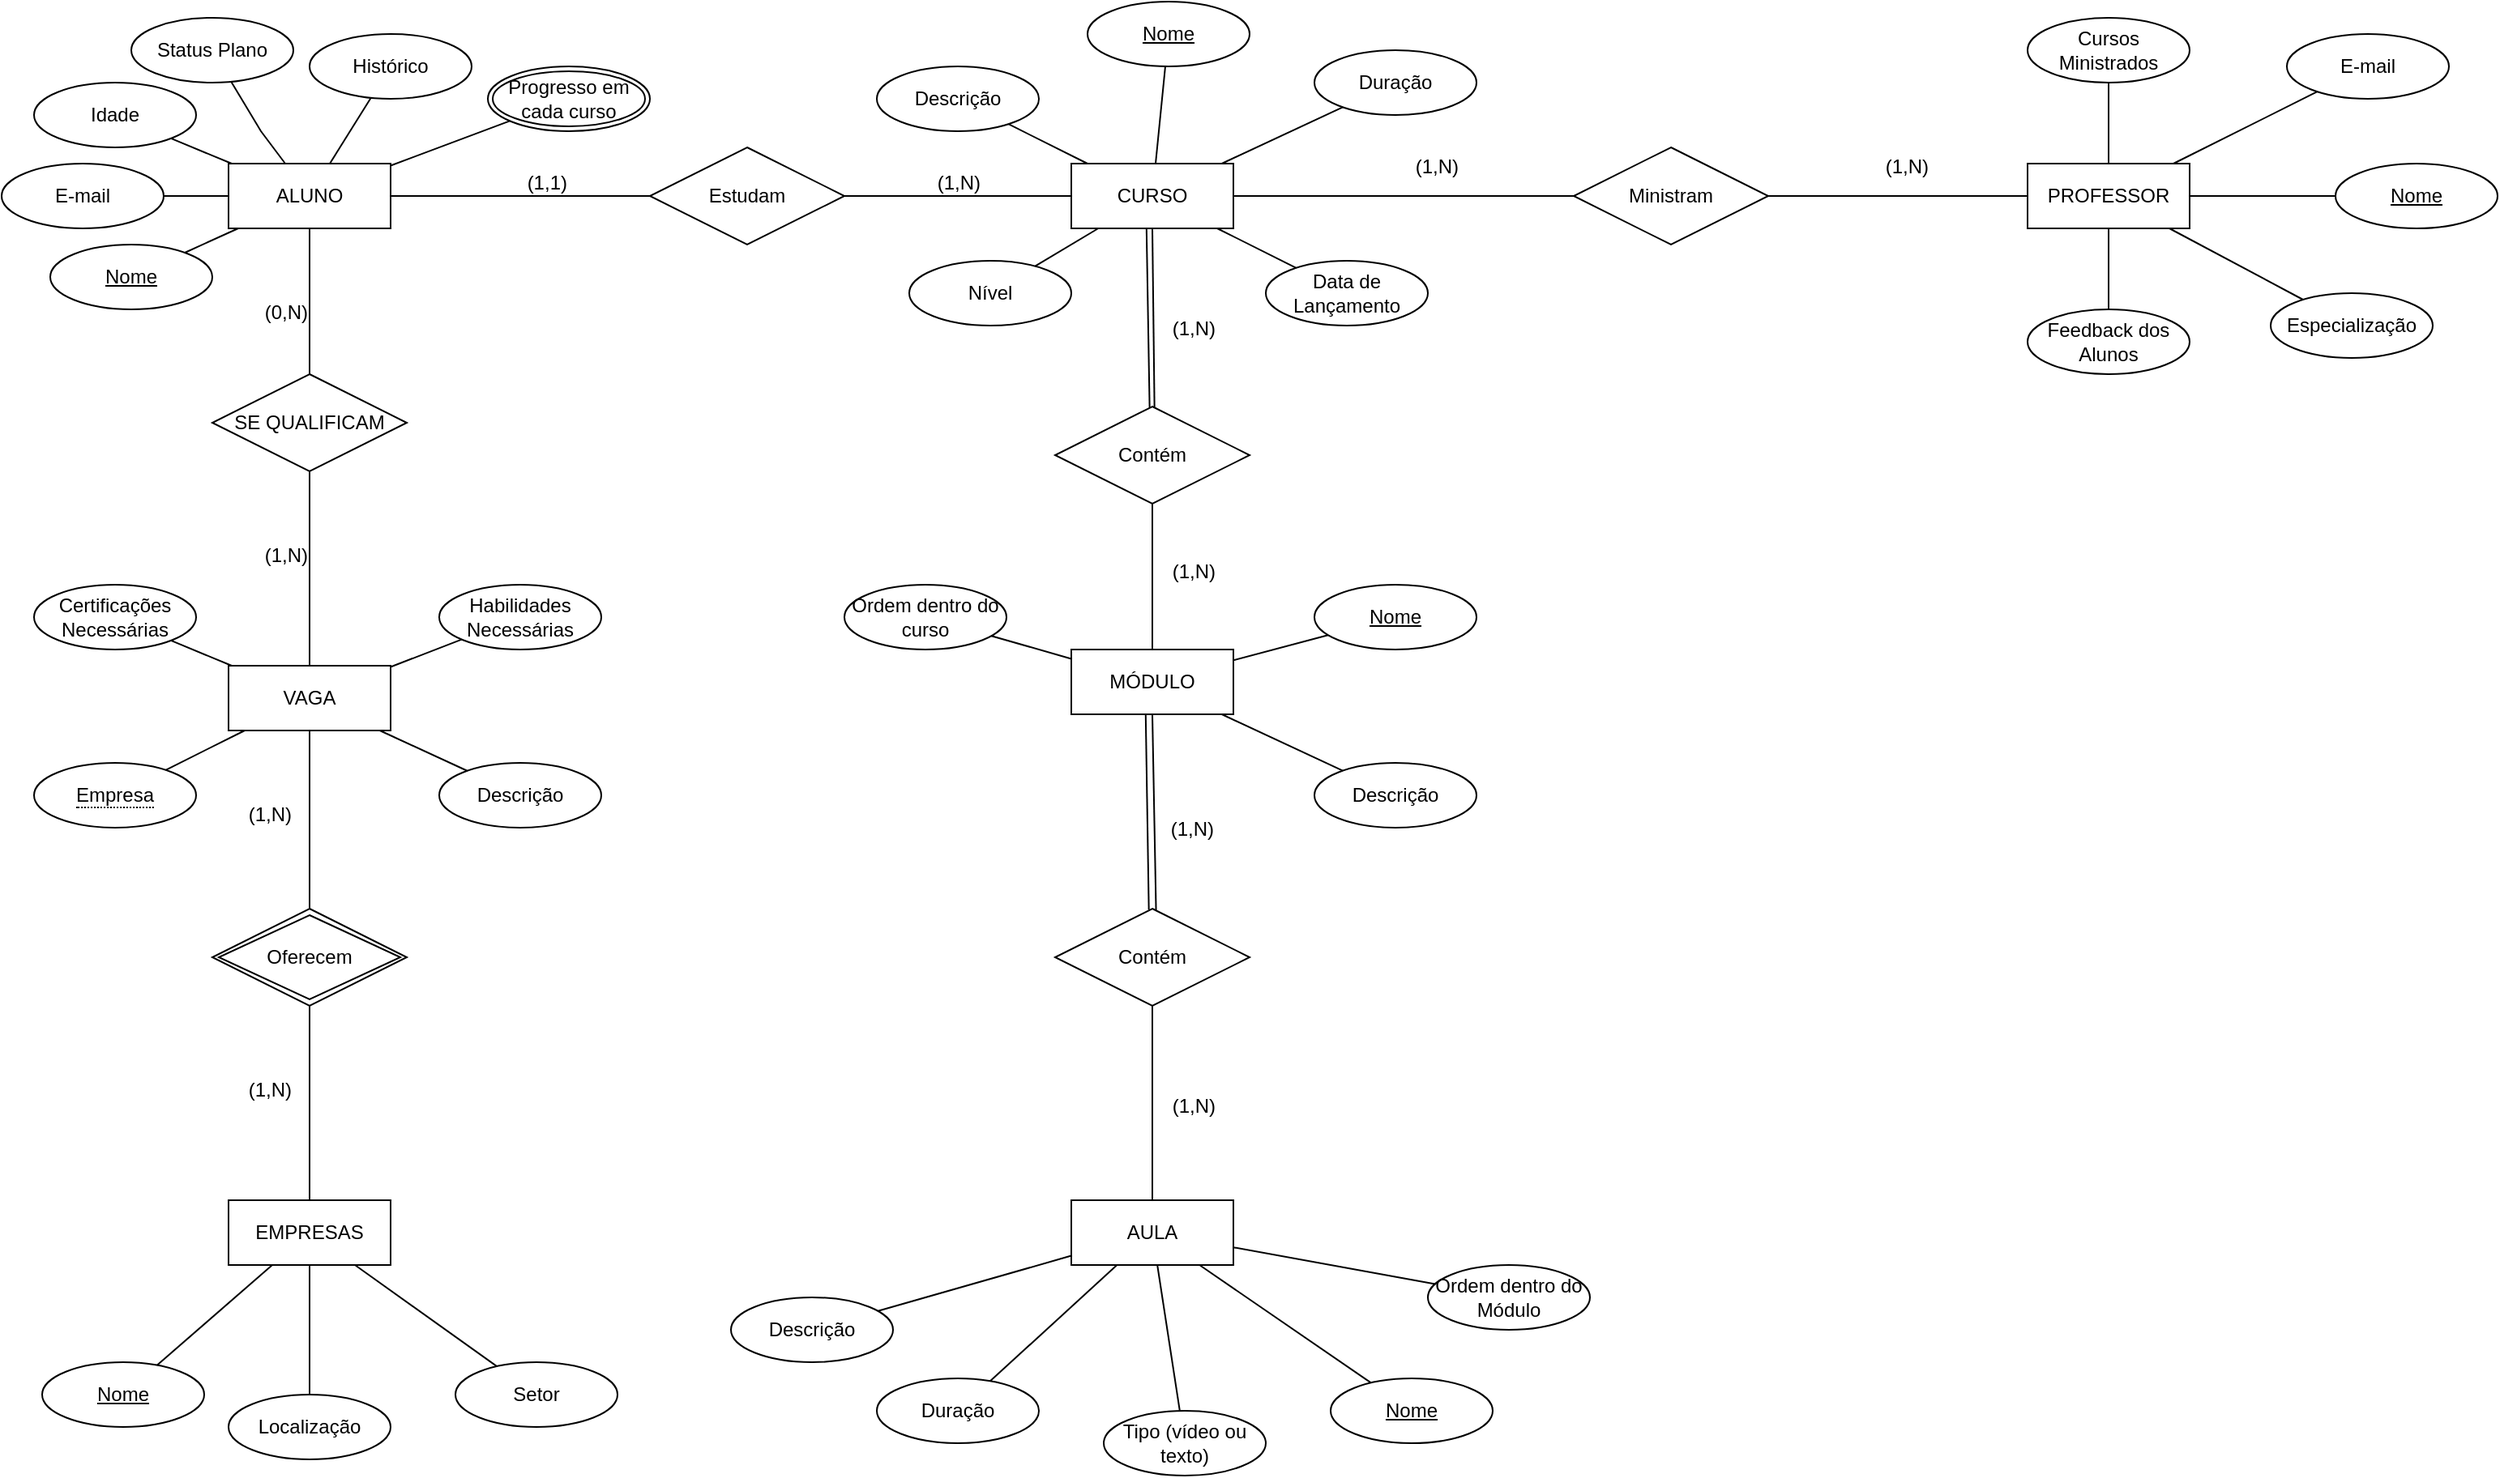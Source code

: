 <mxfile version="24.7.16">
  <diagram id="R2lEEEUBdFMjLlhIrx00" name="Page-1">
    <mxGraphModel dx="340" dy="366" grid="1" gridSize="10" guides="1" tooltips="1" connect="1" arrows="1" fold="1" page="1" pageScale="1" pageWidth="850" pageHeight="1100" math="0" shadow="0" extFonts="Permanent Marker^https://fonts.googleapis.com/css?family=Permanent+Marker">
      <root>
        <mxCell id="0" />
        <mxCell id="1" parent="0" />
        <mxCell id="FF8oIaPpPTEZRq6Hy1B0-1" value="&lt;div&gt;ALUNO&lt;/div&gt;" style="whiteSpace=wrap;html=1;align=center;" parent="1" vertex="1">
          <mxGeometry x="200" y="130" width="100" height="40" as="geometry" />
        </mxCell>
        <mxCell id="FF8oIaPpPTEZRq6Hy1B0-8" value="E-mail" style="ellipse;whiteSpace=wrap;html=1;align=center;" parent="1" vertex="1">
          <mxGeometry x="60" y="130" width="100" height="40" as="geometry" />
        </mxCell>
        <mxCell id="FF8oIaPpPTEZRq6Hy1B0-9" value="Idade" style="ellipse;whiteSpace=wrap;html=1;align=center;" parent="1" vertex="1">
          <mxGeometry x="80" y="80" width="100" height="40" as="geometry" />
        </mxCell>
        <mxCell id="FF8oIaPpPTEZRq6Hy1B0-10" value="Status Plano" style="ellipse;whiteSpace=wrap;html=1;align=center;" parent="1" vertex="1">
          <mxGeometry x="140" y="40" width="100" height="40" as="geometry" />
        </mxCell>
        <mxCell id="FF8oIaPpPTEZRq6Hy1B0-11" value="Histórico" style="ellipse;whiteSpace=wrap;html=1;align=center;" parent="1" vertex="1">
          <mxGeometry x="250" y="50" width="100" height="40" as="geometry" />
        </mxCell>
        <mxCell id="FF8oIaPpPTEZRq6Hy1B0-13" value="" style="endArrow=none;html=1;rounded=0;" parent="1" target="FF8oIaPpPTEZRq6Hy1B0-1" edge="1" source="FF8oIaPpPTEZRq6Hy1B0-151">
          <mxGeometry relative="1" as="geometry">
            <mxPoint x="180" y="200.0" as="sourcePoint" />
            <mxPoint x="410" y="199.5" as="targetPoint" />
          </mxGeometry>
        </mxCell>
        <mxCell id="FF8oIaPpPTEZRq6Hy1B0-17" value="" style="endArrow=none;html=1;rounded=0;" parent="1" target="FF8oIaPpPTEZRq6Hy1B0-1" edge="1" source="FF8oIaPpPTEZRq6Hy1B0-8">
          <mxGeometry relative="1" as="geometry">
            <mxPoint x="170" y="150" as="sourcePoint" />
            <mxPoint x="190" y="150" as="targetPoint" />
          </mxGeometry>
        </mxCell>
        <mxCell id="FF8oIaPpPTEZRq6Hy1B0-21" value="" style="endArrow=none;html=1;rounded=0;" parent="1" source="FF8oIaPpPTEZRq6Hy1B0-10" target="FF8oIaPpPTEZRq6Hy1B0-1" edge="1">
          <mxGeometry relative="1" as="geometry">
            <mxPoint x="250" y="100" as="sourcePoint" />
            <mxPoint x="390" y="99.5" as="targetPoint" />
            <Array as="points">
              <mxPoint x="220" y="110" />
            </Array>
          </mxGeometry>
        </mxCell>
        <mxCell id="FF8oIaPpPTEZRq6Hy1B0-42" value="Estudam" style="shape=rhombus;perimeter=rhombusPerimeter;whiteSpace=wrap;html=1;align=center;" parent="1" vertex="1">
          <mxGeometry x="460" y="120" width="120" height="60" as="geometry" />
        </mxCell>
        <mxCell id="FF8oIaPpPTEZRq6Hy1B0-43" value="" style="endArrow=none;html=1;rounded=0;" parent="1" source="FF8oIaPpPTEZRq6Hy1B0-42" target="FF8oIaPpPTEZRq6Hy1B0-1" edge="1">
          <mxGeometry relative="1" as="geometry">
            <mxPoint x="350" y="210" as="sourcePoint" />
            <mxPoint x="510" y="210" as="targetPoint" />
          </mxGeometry>
        </mxCell>
        <mxCell id="FF8oIaPpPTEZRq6Hy1B0-44" value="&lt;div&gt;(1,1)&lt;/div&gt;" style="resizable=0;html=1;whiteSpace=wrap;align=right;verticalAlign=bottom;" parent="FF8oIaPpPTEZRq6Hy1B0-43" connectable="0" vertex="1">
          <mxGeometry x="1" relative="1" as="geometry">
            <mxPoint x="110" as="offset" />
          </mxGeometry>
        </mxCell>
        <mxCell id="FF8oIaPpPTEZRq6Hy1B0-45" value="CURSO" style="whiteSpace=wrap;html=1;align=center;" parent="1" vertex="1">
          <mxGeometry x="720" y="130" width="100" height="40" as="geometry" />
        </mxCell>
        <mxCell id="FF8oIaPpPTEZRq6Hy1B0-55" value="Nome" style="ellipse;whiteSpace=wrap;html=1;align=center;fontStyle=4;" parent="1" vertex="1">
          <mxGeometry x="730" y="30" width="100" height="40" as="geometry" />
        </mxCell>
        <mxCell id="FF8oIaPpPTEZRq6Hy1B0-56" value="Descrição" style="ellipse;whiteSpace=wrap;html=1;align=center;" parent="1" vertex="1">
          <mxGeometry x="600" y="70" width="100" height="40" as="geometry" />
        </mxCell>
        <mxCell id="FF8oIaPpPTEZRq6Hy1B0-57" value="Nível" style="ellipse;whiteSpace=wrap;html=1;align=center;" parent="1" vertex="1">
          <mxGeometry x="620" y="190" width="100" height="40" as="geometry" />
        </mxCell>
        <mxCell id="FF8oIaPpPTEZRq6Hy1B0-58" value="Data de Lançamento" style="ellipse;whiteSpace=wrap;html=1;align=center;" parent="1" vertex="1">
          <mxGeometry x="840" y="190" width="100" height="40" as="geometry" />
        </mxCell>
        <mxCell id="FF8oIaPpPTEZRq6Hy1B0-59" value="Duração" style="ellipse;whiteSpace=wrap;html=1;align=center;" parent="1" vertex="1">
          <mxGeometry x="870" y="60" width="100" height="40" as="geometry" />
        </mxCell>
        <mxCell id="FF8oIaPpPTEZRq6Hy1B0-66" value="" style="endArrow=none;html=1;rounded=0;" parent="1" source="FF8oIaPpPTEZRq6Hy1B0-55" target="FF8oIaPpPTEZRq6Hy1B0-45" edge="1">
          <mxGeometry relative="1" as="geometry">
            <mxPoint x="420" y="410" as="sourcePoint" />
            <mxPoint x="580" y="410" as="targetPoint" />
          </mxGeometry>
        </mxCell>
        <mxCell id="FF8oIaPpPTEZRq6Hy1B0-67" value="" style="endArrow=none;html=1;rounded=0;" parent="1" source="FF8oIaPpPTEZRq6Hy1B0-56" target="FF8oIaPpPTEZRq6Hy1B0-45" edge="1">
          <mxGeometry relative="1" as="geometry">
            <mxPoint x="482" y="432" as="sourcePoint" />
            <mxPoint x="514" y="450" as="targetPoint" />
          </mxGeometry>
        </mxCell>
        <mxCell id="FF8oIaPpPTEZRq6Hy1B0-68" value="" style="endArrow=none;html=1;rounded=0;" parent="1" source="FF8oIaPpPTEZRq6Hy1B0-57" target="FF8oIaPpPTEZRq6Hy1B0-45" edge="1">
          <mxGeometry relative="1" as="geometry">
            <mxPoint x="492" y="442" as="sourcePoint" />
            <mxPoint x="524" y="460" as="targetPoint" />
          </mxGeometry>
        </mxCell>
        <mxCell id="FF8oIaPpPTEZRq6Hy1B0-69" value="" style="endArrow=none;html=1;rounded=0;" parent="1" source="FF8oIaPpPTEZRq6Hy1B0-45" target="FF8oIaPpPTEZRq6Hy1B0-59" edge="1">
          <mxGeometry relative="1" as="geometry">
            <mxPoint x="502" y="452" as="sourcePoint" />
            <mxPoint x="534" y="470" as="targetPoint" />
          </mxGeometry>
        </mxCell>
        <mxCell id="FF8oIaPpPTEZRq6Hy1B0-73" value="Ministram" style="shape=rhombus;perimeter=rhombusPerimeter;whiteSpace=wrap;html=1;align=center;" parent="1" vertex="1">
          <mxGeometry x="1030" y="120" width="120" height="60" as="geometry" />
        </mxCell>
        <mxCell id="FF8oIaPpPTEZRq6Hy1B0-74" value="" style="endArrow=none;html=1;rounded=0;" parent="1" source="FF8oIaPpPTEZRq6Hy1B0-73" target="FF8oIaPpPTEZRq6Hy1B0-45" edge="1">
          <mxGeometry relative="1" as="geometry">
            <mxPoint x="750" y="410" as="sourcePoint" />
            <mxPoint x="910" y="410" as="targetPoint" />
          </mxGeometry>
        </mxCell>
        <mxCell id="FF8oIaPpPTEZRq6Hy1B0-75" value="(1,N)" style="resizable=0;html=1;whiteSpace=wrap;align=right;verticalAlign=bottom;" parent="FF8oIaPpPTEZRq6Hy1B0-74" connectable="0" vertex="1">
          <mxGeometry x="1" relative="1" as="geometry">
            <mxPoint x="140" y="-10" as="offset" />
          </mxGeometry>
        </mxCell>
        <mxCell id="FF8oIaPpPTEZRq6Hy1B0-76" value="PROFESSOR" style="whiteSpace=wrap;html=1;align=center;" parent="1" vertex="1">
          <mxGeometry x="1310" y="130" width="100" height="40" as="geometry" />
        </mxCell>
        <mxCell id="FF8oIaPpPTEZRq6Hy1B0-77" value="" style="endArrow=none;html=1;rounded=0;entryX=0;entryY=0.5;entryDx=0;entryDy=0;exitX=1;exitY=0.5;exitDx=0;exitDy=0;" parent="1" source="FF8oIaPpPTEZRq6Hy1B0-73" target="FF8oIaPpPTEZRq6Hy1B0-76" edge="1">
          <mxGeometry relative="1" as="geometry">
            <mxPoint x="880" y="410" as="sourcePoint" />
            <mxPoint x="1040" y="410" as="targetPoint" />
          </mxGeometry>
        </mxCell>
        <mxCell id="FF8oIaPpPTEZRq6Hy1B0-78" value="(1,N)" style="resizable=0;html=1;whiteSpace=wrap;align=right;verticalAlign=bottom;" parent="FF8oIaPpPTEZRq6Hy1B0-77" connectable="0" vertex="1">
          <mxGeometry x="1" relative="1" as="geometry">
            <mxPoint x="-60" y="-10" as="offset" />
          </mxGeometry>
        </mxCell>
        <mxCell id="FF8oIaPpPTEZRq6Hy1B0-79" value="Nome" style="ellipse;whiteSpace=wrap;html=1;align=center;fontStyle=4;" parent="1" vertex="1">
          <mxGeometry x="1500" y="130" width="100" height="40" as="geometry" />
        </mxCell>
        <mxCell id="FF8oIaPpPTEZRq6Hy1B0-80" value="Cursos Ministrados" style="ellipse;whiteSpace=wrap;html=1;align=center;" parent="1" vertex="1">
          <mxGeometry x="1310" y="40" width="100" height="40" as="geometry" />
        </mxCell>
        <mxCell id="FF8oIaPpPTEZRq6Hy1B0-81" value="Especialização" style="ellipse;whiteSpace=wrap;html=1;align=center;" parent="1" vertex="1">
          <mxGeometry x="1460" y="210" width="100" height="40" as="geometry" />
        </mxCell>
        <mxCell id="FF8oIaPpPTEZRq6Hy1B0-82" value="Feedback dos Alunos" style="ellipse;whiteSpace=wrap;html=1;align=center;" parent="1" vertex="1">
          <mxGeometry x="1310" y="220" width="100" height="40" as="geometry" />
        </mxCell>
        <mxCell id="FF8oIaPpPTEZRq6Hy1B0-83" value="E-mail" style="ellipse;whiteSpace=wrap;html=1;align=center;" parent="1" vertex="1">
          <mxGeometry x="1470" y="50" width="100" height="40" as="geometry" />
        </mxCell>
        <mxCell id="FF8oIaPpPTEZRq6Hy1B0-84" value="" style="endArrow=none;html=1;rounded=0;" parent="1" source="FF8oIaPpPTEZRq6Hy1B0-80" target="FF8oIaPpPTEZRq6Hy1B0-76" edge="1">
          <mxGeometry relative="1" as="geometry">
            <mxPoint x="1040" y="410" as="sourcePoint" />
            <mxPoint x="1200" y="410" as="targetPoint" />
          </mxGeometry>
        </mxCell>
        <mxCell id="FF8oIaPpPTEZRq6Hy1B0-86" value="" style="endArrow=none;html=1;rounded=0;" parent="1" source="FF8oIaPpPTEZRq6Hy1B0-83" edge="1" target="FF8oIaPpPTEZRq6Hy1B0-76">
          <mxGeometry relative="1" as="geometry">
            <mxPoint x="1020" y="430" as="sourcePoint" />
            <mxPoint x="1140" y="460" as="targetPoint" />
          </mxGeometry>
        </mxCell>
        <mxCell id="FF8oIaPpPTEZRq6Hy1B0-87" value="" style="endArrow=none;html=1;rounded=0;" parent="1" source="FF8oIaPpPTEZRq6Hy1B0-76" target="FF8oIaPpPTEZRq6Hy1B0-81" edge="1">
          <mxGeometry relative="1" as="geometry">
            <mxPoint x="1030" y="440" as="sourcePoint" />
            <mxPoint x="1095" y="470" as="targetPoint" />
          </mxGeometry>
        </mxCell>
        <mxCell id="FF8oIaPpPTEZRq6Hy1B0-90" value="MÓDULO" style="whiteSpace=wrap;html=1;align=center;" parent="1" vertex="1">
          <mxGeometry x="720" y="430" width="100" height="40" as="geometry" />
        </mxCell>
        <mxCell id="FF8oIaPpPTEZRq6Hy1B0-91" value="" style="endArrow=none;html=1;rounded=0;" parent="1" source="bI2eBSoxsjv0CqPeTfN9-17" target="FF8oIaPpPTEZRq6Hy1B0-90" edge="1">
          <mxGeometry relative="1" as="geometry">
            <mxPoint x="770" y="330" as="sourcePoint" />
            <mxPoint x="769.75" y="420" as="targetPoint" />
          </mxGeometry>
        </mxCell>
        <mxCell id="FF8oIaPpPTEZRq6Hy1B0-92" value="(1,N)" style="resizable=0;html=1;whiteSpace=wrap;align=right;verticalAlign=bottom;" parent="FF8oIaPpPTEZRq6Hy1B0-91" connectable="0" vertex="1">
          <mxGeometry x="1" relative="1" as="geometry">
            <mxPoint x="40" y="-40" as="offset" />
          </mxGeometry>
        </mxCell>
        <mxCell id="FF8oIaPpPTEZRq6Hy1B0-93" value="" style="endArrow=none;html=1;rounded=0;entryX=0.5;entryY=1;entryDx=0;entryDy=0;exitX=0.511;exitY=0.01;exitDx=0;exitDy=0;exitPerimeter=0;" parent="1" source="bI2eBSoxsjv0CqPeTfN9-17" target="FF8oIaPpPTEZRq6Hy1B0-45" edge="1">
          <mxGeometry relative="1" as="geometry">
            <mxPoint x="770" y="270" as="sourcePoint" />
            <mxPoint x="610" y="610" as="targetPoint" />
          </mxGeometry>
        </mxCell>
        <mxCell id="FF8oIaPpPTEZRq6Hy1B0-94" value="(1,N)" style="resizable=0;html=1;whiteSpace=wrap;align=right;verticalAlign=bottom;" parent="FF8oIaPpPTEZRq6Hy1B0-93" connectable="0" vertex="1">
          <mxGeometry x="1" relative="1" as="geometry">
            <mxPoint x="40" y="70" as="offset" />
          </mxGeometry>
        </mxCell>
        <mxCell id="FF8oIaPpPTEZRq6Hy1B0-95" value="Ordem dentro do curso" style="ellipse;whiteSpace=wrap;html=1;align=center;" parent="1" vertex="1">
          <mxGeometry x="580" y="390" width="100" height="40" as="geometry" />
        </mxCell>
        <mxCell id="FF8oIaPpPTEZRq6Hy1B0-96" value="Descrição" style="ellipse;whiteSpace=wrap;html=1;align=center;" parent="1" vertex="1">
          <mxGeometry x="870" y="500" width="100" height="40" as="geometry" />
        </mxCell>
        <mxCell id="FF8oIaPpPTEZRq6Hy1B0-99" value="" style="endArrow=none;html=1;rounded=0;" parent="1" source="FF8oIaPpPTEZRq6Hy1B0-96" target="FF8oIaPpPTEZRq6Hy1B0-90" edge="1">
          <mxGeometry relative="1" as="geometry">
            <mxPoint x="450" y="810" as="sourcePoint" />
            <mxPoint x="610" y="810" as="targetPoint" />
          </mxGeometry>
        </mxCell>
        <mxCell id="FF8oIaPpPTEZRq6Hy1B0-100" value="" style="endArrow=none;html=1;rounded=0;" parent="1" source="FF8oIaPpPTEZRq6Hy1B0-90" target="FF8oIaPpPTEZRq6Hy1B0-95" edge="1">
          <mxGeometry relative="1" as="geometry">
            <mxPoint x="465" y="796" as="sourcePoint" />
            <mxPoint x="500" y="770" as="targetPoint" />
          </mxGeometry>
        </mxCell>
        <mxCell id="FF8oIaPpPTEZRq6Hy1B0-101" value="" style="endArrow=none;html=1;rounded=0;" parent="1" source="FF8oIaPpPTEZRq6Hy1B0-90" edge="1" target="FF8oIaPpPTEZRq6Hy1B0-121">
          <mxGeometry relative="1" as="geometry">
            <mxPoint x="820" y="450" as="sourcePoint" />
            <mxPoint x="624.645" y="714.142" as="targetPoint" />
          </mxGeometry>
        </mxCell>
        <mxCell id="FF8oIaPpPTEZRq6Hy1B0-103" value="Contém" style="shape=rhombus;perimeter=rhombusPerimeter;whiteSpace=wrap;html=1;align=center;" parent="1" vertex="1">
          <mxGeometry x="710" y="590" width="120" height="60" as="geometry" />
        </mxCell>
        <mxCell id="FF8oIaPpPTEZRq6Hy1B0-104" value="" style="endArrow=none;html=1;rounded=0;entryX=0.5;entryY=1;entryDx=0;entryDy=0;exitX=0.519;exitY=0.014;exitDx=0;exitDy=0;exitPerimeter=0;" parent="1" source="FF8oIaPpPTEZRq6Hy1B0-103" target="FF8oIaPpPTEZRq6Hy1B0-90" edge="1">
          <mxGeometry relative="1" as="geometry">
            <mxPoint x="450" y="910" as="sourcePoint" />
            <mxPoint x="610" y="910" as="targetPoint" />
          </mxGeometry>
        </mxCell>
        <mxCell id="FF8oIaPpPTEZRq6Hy1B0-105" value="(1,N)" style="resizable=0;html=1;whiteSpace=wrap;align=right;verticalAlign=bottom;" parent="FF8oIaPpPTEZRq6Hy1B0-104" connectable="0" vertex="1">
          <mxGeometry x="1" relative="1" as="geometry">
            <mxPoint x="40" y="80" as="offset" />
          </mxGeometry>
        </mxCell>
        <mxCell id="FF8oIaPpPTEZRq6Hy1B0-106" value="AULA" style="whiteSpace=wrap;html=1;align=center;" parent="1" vertex="1">
          <mxGeometry x="720" y="770" width="100" height="40" as="geometry" />
        </mxCell>
        <mxCell id="FF8oIaPpPTEZRq6Hy1B0-107" value="" style="endArrow=none;html=1;rounded=0;entryX=0.5;entryY=0;entryDx=0;entryDy=0;exitX=0.5;exitY=1;exitDx=0;exitDy=0;" parent="1" source="FF8oIaPpPTEZRq6Hy1B0-103" target="FF8oIaPpPTEZRq6Hy1B0-106" edge="1">
          <mxGeometry relative="1" as="geometry">
            <mxPoint x="450" y="910" as="sourcePoint" />
            <mxPoint x="610" y="910" as="targetPoint" />
          </mxGeometry>
        </mxCell>
        <mxCell id="FF8oIaPpPTEZRq6Hy1B0-108" value="(1,N)" style="resizable=0;html=1;whiteSpace=wrap;align=right;verticalAlign=bottom;" parent="FF8oIaPpPTEZRq6Hy1B0-107" connectable="0" vertex="1">
          <mxGeometry x="1" relative="1" as="geometry">
            <mxPoint x="40" y="-50" as="offset" />
          </mxGeometry>
        </mxCell>
        <mxCell id="FF8oIaPpPTEZRq6Hy1B0-109" value="Ordem dentro do Módulo" style="ellipse;whiteSpace=wrap;html=1;align=center;" parent="1" vertex="1">
          <mxGeometry x="940" y="810" width="100" height="40" as="geometry" />
        </mxCell>
        <mxCell id="FF8oIaPpPTEZRq6Hy1B0-110" value="Tipo (vídeo ou texto)" style="ellipse;whiteSpace=wrap;html=1;align=center;" parent="1" vertex="1">
          <mxGeometry x="740" y="900" width="100" height="40" as="geometry" />
        </mxCell>
        <mxCell id="FF8oIaPpPTEZRq6Hy1B0-111" value="Descrição" style="ellipse;whiteSpace=wrap;html=1;align=center;" parent="1" vertex="1">
          <mxGeometry x="510" y="830" width="100" height="40" as="geometry" />
        </mxCell>
        <mxCell id="FF8oIaPpPTEZRq6Hy1B0-112" value="Duração" style="ellipse;whiteSpace=wrap;html=1;align=center;" parent="1" vertex="1">
          <mxGeometry x="600" y="880" width="100" height="40" as="geometry" />
        </mxCell>
        <mxCell id="FF8oIaPpPTEZRq6Hy1B0-115" value="" style="endArrow=none;html=1;rounded=0;" parent="1" source="FF8oIaPpPTEZRq6Hy1B0-111" target="FF8oIaPpPTEZRq6Hy1B0-106" edge="1">
          <mxGeometry relative="1" as="geometry">
            <mxPoint x="450" y="810" as="sourcePoint" />
            <mxPoint x="610" y="810" as="targetPoint" />
          </mxGeometry>
        </mxCell>
        <mxCell id="FF8oIaPpPTEZRq6Hy1B0-116" value="" style="endArrow=none;html=1;rounded=0;" parent="1" source="FF8oIaPpPTEZRq6Hy1B0-112" target="FF8oIaPpPTEZRq6Hy1B0-106" edge="1">
          <mxGeometry relative="1" as="geometry">
            <mxPoint x="480" y="1000" as="sourcePoint" />
            <mxPoint x="525" y="1020" as="targetPoint" />
          </mxGeometry>
        </mxCell>
        <mxCell id="FF8oIaPpPTEZRq6Hy1B0-117" value="" style="endArrow=none;html=1;rounded=0;" parent="1" source="FF8oIaPpPTEZRq6Hy1B0-106" target="FF8oIaPpPTEZRq6Hy1B0-110" edge="1">
          <mxGeometry relative="1" as="geometry">
            <mxPoint x="490" y="1010" as="sourcePoint" />
            <mxPoint x="535" y="1030" as="targetPoint" />
          </mxGeometry>
        </mxCell>
        <mxCell id="FF8oIaPpPTEZRq6Hy1B0-119" value="" style="endArrow=none;html=1;rounded=0;" parent="1" source="FF8oIaPpPTEZRq6Hy1B0-106" target="FF8oIaPpPTEZRq6Hy1B0-109" edge="1">
          <mxGeometry relative="1" as="geometry">
            <mxPoint x="510" y="1030" as="sourcePoint" />
            <mxPoint x="555" y="1050" as="targetPoint" />
          </mxGeometry>
        </mxCell>
        <mxCell id="FF8oIaPpPTEZRq6Hy1B0-120" value="Nome" style="ellipse;whiteSpace=wrap;html=1;align=center;fontStyle=4;" parent="1" vertex="1">
          <mxGeometry x="880" y="880" width="100" height="40" as="geometry" />
        </mxCell>
        <mxCell id="FF8oIaPpPTEZRq6Hy1B0-121" value="Nome" style="ellipse;whiteSpace=wrap;html=1;align=center;fontStyle=4;" parent="1" vertex="1">
          <mxGeometry x="870" y="390" width="100" height="40" as="geometry" />
        </mxCell>
        <mxCell id="FF8oIaPpPTEZRq6Hy1B0-122" value="EMPRESAS" style="whiteSpace=wrap;html=1;align=center;" parent="1" vertex="1">
          <mxGeometry x="200" y="770" width="100" height="40" as="geometry" />
        </mxCell>
        <mxCell id="FF8oIaPpPTEZRq6Hy1B0-123" value="Nome" style="ellipse;whiteSpace=wrap;html=1;align=center;fontStyle=4;" parent="1" vertex="1">
          <mxGeometry x="85" y="870" width="100" height="40" as="geometry" />
        </mxCell>
        <mxCell id="FF8oIaPpPTEZRq6Hy1B0-124" value="Setor" style="ellipse;whiteSpace=wrap;html=1;align=center;" parent="1" vertex="1">
          <mxGeometry x="340" y="870" width="100" height="40" as="geometry" />
        </mxCell>
        <mxCell id="FF8oIaPpPTEZRq6Hy1B0-125" value="Localização" style="ellipse;whiteSpace=wrap;html=1;align=center;" parent="1" vertex="1">
          <mxGeometry x="200" y="890" width="100" height="40" as="geometry" />
        </mxCell>
        <mxCell id="FF8oIaPpPTEZRq6Hy1B0-126" value="VAGA" style="whiteSpace=wrap;html=1;align=center;" parent="1" vertex="1">
          <mxGeometry x="200" y="440" width="100" height="40" as="geometry" />
        </mxCell>
        <mxCell id="FF8oIaPpPTEZRq6Hy1B0-128" value="" style="endArrow=none;html=1;rounded=0;" parent="1" source="FF8oIaPpPTEZRq6Hy1B0-137" target="FF8oIaPpPTEZRq6Hy1B0-122" edge="1">
          <mxGeometry relative="1" as="geometry">
            <mxPoint x="25" y="695" as="sourcePoint" />
            <mxPoint x="205" y="630" as="targetPoint" />
          </mxGeometry>
        </mxCell>
        <mxCell id="FF8oIaPpPTEZRq6Hy1B0-129" value="(1,N)" style="resizable=0;html=1;whiteSpace=wrap;align=right;verticalAlign=bottom;" parent="FF8oIaPpPTEZRq6Hy1B0-128" connectable="0" vertex="1">
          <mxGeometry x="1" relative="1" as="geometry">
            <mxPoint x="-10" y="-60" as="offset" />
          </mxGeometry>
        </mxCell>
        <mxCell id="FF8oIaPpPTEZRq6Hy1B0-130" value="" style="endArrow=none;html=1;rounded=0;" parent="1" source="FF8oIaPpPTEZRq6Hy1B0-137" target="FF8oIaPpPTEZRq6Hy1B0-126" edge="1">
          <mxGeometry relative="1" as="geometry">
            <mxPoint x="44" y="490.98" as="sourcePoint" />
            <mxPoint x="-60" y="590" as="targetPoint" />
          </mxGeometry>
        </mxCell>
        <mxCell id="FF8oIaPpPTEZRq6Hy1B0-131" value="(1,N)" style="resizable=0;html=1;whiteSpace=wrap;align=right;verticalAlign=bottom;" parent="FF8oIaPpPTEZRq6Hy1B0-130" connectable="0" vertex="1">
          <mxGeometry x="1" relative="1" as="geometry">
            <mxPoint x="-10" y="60" as="offset" />
          </mxGeometry>
        </mxCell>
        <mxCell id="FF8oIaPpPTEZRq6Hy1B0-132" value="" style="endArrow=none;html=1;rounded=0;" parent="1" source="FF8oIaPpPTEZRq6Hy1B0-122" target="FF8oIaPpPTEZRq6Hy1B0-123" edge="1">
          <mxGeometry relative="1" as="geometry">
            <mxPoint x="144.64" y="670" as="sourcePoint" />
            <mxPoint x="139.995" y="835.858" as="targetPoint" />
          </mxGeometry>
        </mxCell>
        <mxCell id="FF8oIaPpPTEZRq6Hy1B0-137" value="Oferecem" style="shape=rhombus;double=1;perimeter=rhombusPerimeter;whiteSpace=wrap;html=1;align=center;" parent="1" vertex="1">
          <mxGeometry x="190" y="590" width="120" height="60" as="geometry" />
        </mxCell>
        <mxCell id="FF8oIaPpPTEZRq6Hy1B0-138" value="&lt;span style=&quot;border-bottom: 1px dotted&quot;&gt;Empresa&lt;/span&gt;" style="ellipse;whiteSpace=wrap;html=1;align=center;" parent="1" vertex="1">
          <mxGeometry x="80" y="500" width="100" height="40" as="geometry" />
        </mxCell>
        <mxCell id="FF8oIaPpPTEZRq6Hy1B0-139" value="Certificações Necessárias" style="ellipse;whiteSpace=wrap;html=1;align=center;" parent="1" vertex="1">
          <mxGeometry x="80" y="390" width="100" height="40" as="geometry" />
        </mxCell>
        <mxCell id="FF8oIaPpPTEZRq6Hy1B0-140" value="Descrição" style="ellipse;whiteSpace=wrap;html=1;align=center;" parent="1" vertex="1">
          <mxGeometry x="330" y="500" width="100" height="40" as="geometry" />
        </mxCell>
        <mxCell id="FF8oIaPpPTEZRq6Hy1B0-141" value="Habilidades Necessárias" style="ellipse;whiteSpace=wrap;html=1;align=center;" parent="1" vertex="1">
          <mxGeometry x="330" y="390" width="100" height="40" as="geometry" />
        </mxCell>
        <mxCell id="FF8oIaPpPTEZRq6Hy1B0-142" value="SE QUALIFICAM" style="shape=rhombus;perimeter=rhombusPerimeter;whiteSpace=wrap;html=1;align=center;" parent="1" vertex="1">
          <mxGeometry x="190" y="260" width="120" height="60" as="geometry" />
        </mxCell>
        <mxCell id="FF8oIaPpPTEZRq6Hy1B0-143" value="" style="endArrow=none;html=1;rounded=0;" parent="1" source="FF8oIaPpPTEZRq6Hy1B0-138" target="FF8oIaPpPTEZRq6Hy1B0-126" edge="1">
          <mxGeometry relative="1" as="geometry">
            <mxPoint x="305" y="510" as="sourcePoint" />
            <mxPoint x="465" y="510" as="targetPoint" />
          </mxGeometry>
        </mxCell>
        <mxCell id="FF8oIaPpPTEZRq6Hy1B0-144" value="" style="endArrow=none;html=1;rounded=0;" parent="1" source="FF8oIaPpPTEZRq6Hy1B0-139" target="FF8oIaPpPTEZRq6Hy1B0-126" edge="1">
          <mxGeometry relative="1" as="geometry">
            <mxPoint x="195" y="490" as="sourcePoint" />
            <mxPoint x="240" y="480" as="targetPoint" />
          </mxGeometry>
        </mxCell>
        <mxCell id="FF8oIaPpPTEZRq6Hy1B0-145" value="" style="endArrow=none;html=1;rounded=0;" parent="1" source="FF8oIaPpPTEZRq6Hy1B0-141" target="FF8oIaPpPTEZRq6Hy1B0-126" edge="1">
          <mxGeometry relative="1" as="geometry">
            <mxPoint x="205" y="500" as="sourcePoint" />
            <mxPoint x="250" y="490" as="targetPoint" />
          </mxGeometry>
        </mxCell>
        <mxCell id="FF8oIaPpPTEZRq6Hy1B0-146" value="" style="endArrow=none;html=1;rounded=0;" parent="1" source="FF8oIaPpPTEZRq6Hy1B0-126" target="FF8oIaPpPTEZRq6Hy1B0-140" edge="1">
          <mxGeometry relative="1" as="geometry">
            <mxPoint x="215" y="510" as="sourcePoint" />
            <mxPoint x="260" y="500" as="targetPoint" />
          </mxGeometry>
        </mxCell>
        <mxCell id="FF8oIaPpPTEZRq6Hy1B0-147" value="" style="endArrow=none;html=1;rounded=0;" parent="1" source="FF8oIaPpPTEZRq6Hy1B0-142" target="FF8oIaPpPTEZRq6Hy1B0-1" edge="1">
          <mxGeometry relative="1" as="geometry">
            <mxPoint x="170" y="420" as="sourcePoint" />
            <mxPoint x="330" y="420" as="targetPoint" />
          </mxGeometry>
        </mxCell>
        <mxCell id="FF8oIaPpPTEZRq6Hy1B0-148" value="(0,N)" style="resizable=0;html=1;whiteSpace=wrap;align=right;verticalAlign=bottom;" parent="FF8oIaPpPTEZRq6Hy1B0-147" connectable="0" vertex="1">
          <mxGeometry x="1" relative="1" as="geometry">
            <mxPoint y="60" as="offset" />
          </mxGeometry>
        </mxCell>
        <mxCell id="FF8oIaPpPTEZRq6Hy1B0-149" value="" style="endArrow=none;html=1;rounded=0;" parent="1" source="FF8oIaPpPTEZRq6Hy1B0-142" target="FF8oIaPpPTEZRq6Hy1B0-126" edge="1">
          <mxGeometry relative="1" as="geometry">
            <mxPoint x="147" y="290" as="sourcePoint" />
            <mxPoint x="330" y="420" as="targetPoint" />
          </mxGeometry>
        </mxCell>
        <mxCell id="FF8oIaPpPTEZRq6Hy1B0-150" value="(1,N)" style="resizable=0;html=1;whiteSpace=wrap;align=right;verticalAlign=bottom;" parent="FF8oIaPpPTEZRq6Hy1B0-149" connectable="0" vertex="1">
          <mxGeometry x="1" relative="1" as="geometry">
            <mxPoint y="-60" as="offset" />
          </mxGeometry>
        </mxCell>
        <mxCell id="FF8oIaPpPTEZRq6Hy1B0-151" value="Nome" style="ellipse;whiteSpace=wrap;html=1;align=center;fontStyle=4;" parent="1" vertex="1">
          <mxGeometry x="90" y="180" width="100" height="40" as="geometry" />
        </mxCell>
        <mxCell id="bI2eBSoxsjv0CqPeTfN9-1" value="" style="endArrow=none;html=1;rounded=0;" edge="1" parent="1" source="FF8oIaPpPTEZRq6Hy1B0-45" target="FF8oIaPpPTEZRq6Hy1B0-58">
          <mxGeometry width="50" height="50" relative="1" as="geometry">
            <mxPoint x="890" y="330" as="sourcePoint" />
            <mxPoint x="940" y="280" as="targetPoint" />
          </mxGeometry>
        </mxCell>
        <mxCell id="bI2eBSoxsjv0CqPeTfN9-2" value="" style="endArrow=none;html=1;rounded=0;" edge="1" parent="1" source="FF8oIaPpPTEZRq6Hy1B0-42" target="FF8oIaPpPTEZRq6Hy1B0-45">
          <mxGeometry width="50" height="50" relative="1" as="geometry">
            <mxPoint x="890" y="330" as="sourcePoint" />
            <mxPoint x="940" y="280" as="targetPoint" />
          </mxGeometry>
        </mxCell>
        <mxCell id="bI2eBSoxsjv0CqPeTfN9-4" value="" style="endArrow=none;html=1;rounded=0;" edge="1" parent="1" source="FF8oIaPpPTEZRq6Hy1B0-82" target="FF8oIaPpPTEZRq6Hy1B0-76">
          <mxGeometry width="50" height="50" relative="1" as="geometry">
            <mxPoint x="1270" y="360" as="sourcePoint" />
            <mxPoint x="1320" y="310" as="targetPoint" />
          </mxGeometry>
        </mxCell>
        <mxCell id="bI2eBSoxsjv0CqPeTfN9-5" value="" style="endArrow=none;html=1;rounded=0;" edge="1" parent="1" source="FF8oIaPpPTEZRq6Hy1B0-76" target="FF8oIaPpPTEZRq6Hy1B0-79">
          <mxGeometry width="50" height="50" relative="1" as="geometry">
            <mxPoint x="1270" y="360" as="sourcePoint" />
            <mxPoint x="1320" y="310" as="targetPoint" />
          </mxGeometry>
        </mxCell>
        <mxCell id="bI2eBSoxsjv0CqPeTfN9-7" value="" style="endArrow=none;html=1;rounded=0;" edge="1" parent="1" source="FF8oIaPpPTEZRq6Hy1B0-106" target="FF8oIaPpPTEZRq6Hy1B0-120">
          <mxGeometry width="50" height="50" relative="1" as="geometry">
            <mxPoint x="940" y="640" as="sourcePoint" />
            <mxPoint x="990" y="590" as="targetPoint" />
          </mxGeometry>
        </mxCell>
        <mxCell id="bI2eBSoxsjv0CqPeTfN9-9" value="" style="endArrow=none;html=1;rounded=0;" edge="1" parent="1" source="FF8oIaPpPTEZRq6Hy1B0-9" target="FF8oIaPpPTEZRq6Hy1B0-1">
          <mxGeometry width="50" height="50" relative="1" as="geometry">
            <mxPoint x="400" y="190" as="sourcePoint" />
            <mxPoint x="450" y="140" as="targetPoint" />
          </mxGeometry>
        </mxCell>
        <mxCell id="bI2eBSoxsjv0CqPeTfN9-10" value="" style="endArrow=none;html=1;rounded=0;" edge="1" parent="1" source="FF8oIaPpPTEZRq6Hy1B0-1" target="bI2eBSoxsjv0CqPeTfN9-21">
          <mxGeometry width="50" height="50" relative="1" as="geometry">
            <mxPoint x="400" y="190" as="sourcePoint" />
            <mxPoint x="364.645" y="104.142" as="targetPoint" />
          </mxGeometry>
        </mxCell>
        <mxCell id="bI2eBSoxsjv0CqPeTfN9-12" value="" style="endArrow=none;html=1;rounded=0;" edge="1" parent="1" source="FF8oIaPpPTEZRq6Hy1B0-125" target="FF8oIaPpPTEZRq6Hy1B0-122">
          <mxGeometry width="50" height="50" relative="1" as="geometry">
            <mxPoint x="210" y="905" as="sourcePoint" />
            <mxPoint x="260" y="855" as="targetPoint" />
          </mxGeometry>
        </mxCell>
        <mxCell id="bI2eBSoxsjv0CqPeTfN9-13" value="" style="endArrow=none;html=1;rounded=0;" edge="1" parent="1" source="FF8oIaPpPTEZRq6Hy1B0-122" target="FF8oIaPpPTEZRq6Hy1B0-124">
          <mxGeometry width="50" height="50" relative="1" as="geometry">
            <mxPoint x="380" y="720" as="sourcePoint" />
            <mxPoint x="430" y="670" as="targetPoint" />
          </mxGeometry>
        </mxCell>
        <mxCell id="bI2eBSoxsjv0CqPeTfN9-15" value="&amp;nbsp;" style="text;whiteSpace=wrap;html=1;" vertex="1" parent="1">
          <mxGeometry x="450" y="90" width="40" height="40" as="geometry" />
        </mxCell>
        <mxCell id="bI2eBSoxsjv0CqPeTfN9-16" value="&lt;div&gt;(1,N)&lt;/div&gt;" style="resizable=0;html=1;whiteSpace=wrap;align=right;verticalAlign=bottom;rotation=0;" connectable="0" vertex="1" parent="1">
          <mxGeometry x="660.0" y="140" as="geometry">
            <mxPoint x="5.073" y="10.544" as="offset" />
          </mxGeometry>
        </mxCell>
        <mxCell id="bI2eBSoxsjv0CqPeTfN9-17" value="Contém" style="shape=rhombus;perimeter=rhombusPerimeter;whiteSpace=wrap;html=1;align=center;" vertex="1" parent="1">
          <mxGeometry x="710" y="280" width="120" height="60" as="geometry" />
        </mxCell>
        <mxCell id="bI2eBSoxsjv0CqPeTfN9-18" value="" style="endArrow=none;html=1;rounded=0;exitX=0.486;exitY=0.011;exitDx=0;exitDy=0;exitPerimeter=0;entryX=0.464;entryY=1;entryDx=0;entryDy=0;entryPerimeter=0;" edge="1" parent="1" source="bI2eBSoxsjv0CqPeTfN9-17" target="FF8oIaPpPTEZRq6Hy1B0-45">
          <mxGeometry width="50" height="50" relative="1" as="geometry">
            <mxPoint x="950" y="390" as="sourcePoint" />
            <mxPoint x="770" y="170" as="targetPoint" />
          </mxGeometry>
        </mxCell>
        <mxCell id="bI2eBSoxsjv0CqPeTfN9-19" value="" style="endArrow=none;html=1;rounded=0;exitX=0.482;exitY=0.01;exitDx=0;exitDy=0;exitPerimeter=0;entryX=0.459;entryY=1.009;entryDx=0;entryDy=0;entryPerimeter=0;" edge="1" parent="1" source="FF8oIaPpPTEZRq6Hy1B0-103" target="FF8oIaPpPTEZRq6Hy1B0-90">
          <mxGeometry width="50" height="50" relative="1" as="geometry">
            <mxPoint x="750" y="580" as="sourcePoint" />
            <mxPoint x="760" y="490" as="targetPoint" />
          </mxGeometry>
        </mxCell>
        <mxCell id="bI2eBSoxsjv0CqPeTfN9-20" value="" style="endArrow=none;html=1;rounded=0;" edge="1" parent="1" source="FF8oIaPpPTEZRq6Hy1B0-1" target="FF8oIaPpPTEZRq6Hy1B0-11">
          <mxGeometry width="50" height="50" relative="1" as="geometry">
            <mxPoint x="300" y="150" as="sourcePoint" />
            <mxPoint x="350" y="100" as="targetPoint" />
          </mxGeometry>
        </mxCell>
        <mxCell id="bI2eBSoxsjv0CqPeTfN9-21" value="Progresso em cada curso" style="ellipse;shape=doubleEllipse;margin=3;whiteSpace=wrap;html=1;align=center;" vertex="1" parent="1">
          <mxGeometry x="360" y="70" width="100" height="40" as="geometry" />
        </mxCell>
      </root>
    </mxGraphModel>
  </diagram>
</mxfile>
